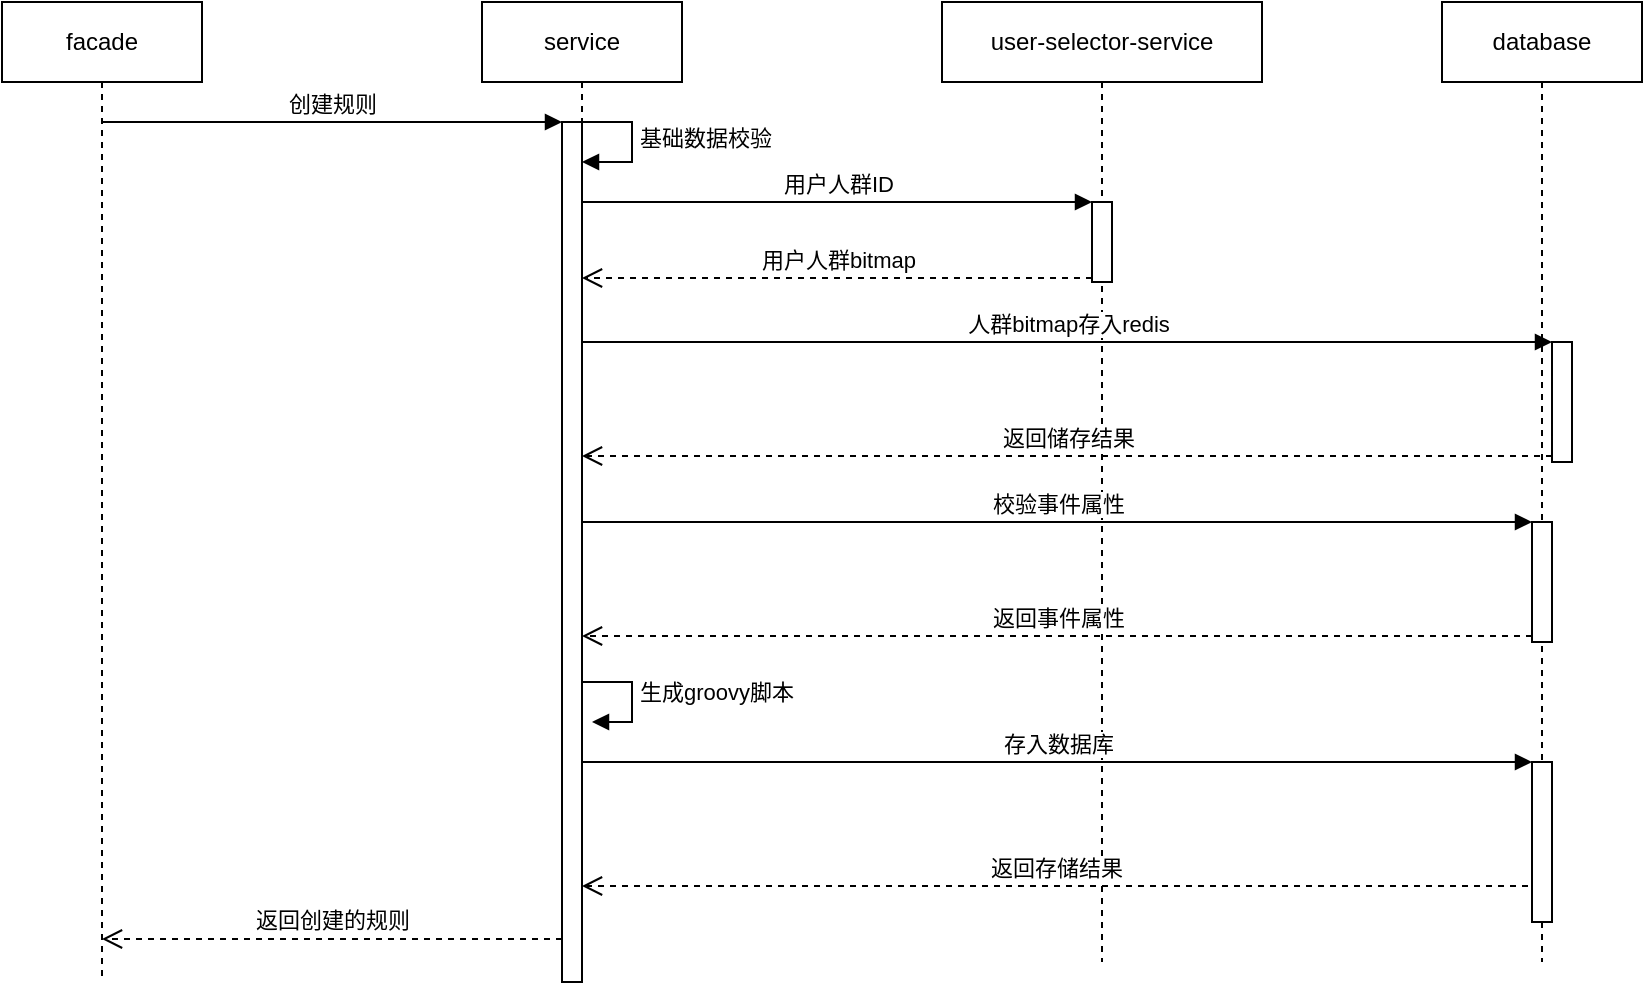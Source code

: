 <mxfile version="20.5.3" type="github">
  <diagram id="GfOiD7L5Lf0xXkd3SCVE" name="第 1 页">
    <mxGraphModel dx="1426" dy="793" grid="1" gridSize="10" guides="1" tooltips="1" connect="1" arrows="1" fold="1" page="1" pageScale="1" pageWidth="3300" pageHeight="4681" math="0" shadow="0">
      <root>
        <mxCell id="0" />
        <mxCell id="1" parent="0" />
        <mxCell id="NvlOek_77_1kg0eh45Kx-1" value="facade" style="shape=umlLifeline;perimeter=lifelinePerimeter;whiteSpace=wrap;html=1;container=1;collapsible=0;recursiveResize=0;outlineConnect=0;" vertex="1" parent="1">
          <mxGeometry x="200" y="120" width="100" height="490" as="geometry" />
        </mxCell>
        <mxCell id="NvlOek_77_1kg0eh45Kx-3" value="service" style="shape=umlLifeline;perimeter=lifelinePerimeter;whiteSpace=wrap;html=1;container=1;collapsible=0;recursiveResize=0;outlineConnect=0;" vertex="1" parent="1">
          <mxGeometry x="440" y="120" width="100" height="480" as="geometry" />
        </mxCell>
        <mxCell id="NvlOek_77_1kg0eh45Kx-23" value="生成groovy脚本" style="edgeStyle=orthogonalEdgeStyle;html=1;align=left;spacingLeft=2;endArrow=block;rounded=0;entryX=1;entryY=0;" edge="1" parent="NvlOek_77_1kg0eh45Kx-3">
          <mxGeometry relative="1" as="geometry">
            <mxPoint x="45" y="340" as="sourcePoint" />
            <Array as="points">
              <mxPoint x="75" y="340" />
            </Array>
            <mxPoint x="55" y="360" as="targetPoint" />
          </mxGeometry>
        </mxCell>
        <mxCell id="NvlOek_77_1kg0eh45Kx-4" value="user-selector-service" style="shape=umlLifeline;perimeter=lifelinePerimeter;whiteSpace=wrap;html=1;container=1;collapsible=0;recursiveResize=0;outlineConnect=0;" vertex="1" parent="1">
          <mxGeometry x="670" y="120" width="160" height="480" as="geometry" />
        </mxCell>
        <mxCell id="NvlOek_77_1kg0eh45Kx-8" value="" style="html=1;points=[];perimeter=orthogonalPerimeter;" vertex="1" parent="NvlOek_77_1kg0eh45Kx-4">
          <mxGeometry x="75" y="100" width="10" height="40" as="geometry" />
        </mxCell>
        <mxCell id="NvlOek_77_1kg0eh45Kx-6" value="创建规则" style="html=1;verticalAlign=bottom;endArrow=block;entryX=0;entryY=0;rounded=0;" edge="1" target="NvlOek_77_1kg0eh45Kx-5" parent="1" source="NvlOek_77_1kg0eh45Kx-1">
          <mxGeometry relative="1" as="geometry">
            <mxPoint x="415" y="230" as="sourcePoint" />
          </mxGeometry>
        </mxCell>
        <mxCell id="NvlOek_77_1kg0eh45Kx-7" value="返回创建的规则" style="html=1;verticalAlign=bottom;endArrow=open;dashed=1;endSize=8;exitX=0;exitY=0.95;rounded=0;" edge="1" source="NvlOek_77_1kg0eh45Kx-5" parent="1" target="NvlOek_77_1kg0eh45Kx-1">
          <mxGeometry relative="1" as="geometry">
            <mxPoint x="415" y="306" as="targetPoint" />
          </mxGeometry>
        </mxCell>
        <mxCell id="NvlOek_77_1kg0eh45Kx-10" value="用户人群bitmap" style="html=1;verticalAlign=bottom;endArrow=open;dashed=1;endSize=8;exitX=0;exitY=0.95;rounded=0;" edge="1" source="NvlOek_77_1kg0eh45Kx-8" parent="1" target="NvlOek_77_1kg0eh45Kx-3">
          <mxGeometry relative="1" as="geometry">
            <mxPoint x="675" y="316" as="targetPoint" />
          </mxGeometry>
        </mxCell>
        <mxCell id="NvlOek_77_1kg0eh45Kx-9" value="用户人群ID" style="html=1;verticalAlign=bottom;endArrow=block;entryX=0;entryY=0;rounded=0;" edge="1" target="NvlOek_77_1kg0eh45Kx-8" parent="1" source="NvlOek_77_1kg0eh45Kx-3">
          <mxGeometry relative="1" as="geometry">
            <mxPoint x="675" y="240" as="sourcePoint" />
          </mxGeometry>
        </mxCell>
        <mxCell id="NvlOek_77_1kg0eh45Kx-13" value="database" style="shape=umlLifeline;perimeter=lifelinePerimeter;whiteSpace=wrap;html=1;container=1;collapsible=0;recursiveResize=0;outlineConnect=0;" vertex="1" parent="1">
          <mxGeometry x="920" y="120" width="100" height="480" as="geometry" />
        </mxCell>
        <mxCell id="NvlOek_77_1kg0eh45Kx-15" value="" style="html=1;points=[];perimeter=orthogonalPerimeter;" vertex="1" parent="NvlOek_77_1kg0eh45Kx-13">
          <mxGeometry x="55" y="170" width="10" height="60" as="geometry" />
        </mxCell>
        <mxCell id="NvlOek_77_1kg0eh45Kx-24" value="" style="html=1;points=[];perimeter=orthogonalPerimeter;" vertex="1" parent="NvlOek_77_1kg0eh45Kx-13">
          <mxGeometry x="45" y="380" width="10" height="80" as="geometry" />
        </mxCell>
        <mxCell id="NvlOek_77_1kg0eh45Kx-31" value="" style="html=1;points=[];perimeter=orthogonalPerimeter;" vertex="1" parent="NvlOek_77_1kg0eh45Kx-13">
          <mxGeometry x="45" y="260" width="10" height="60" as="geometry" />
        </mxCell>
        <mxCell id="NvlOek_77_1kg0eh45Kx-16" value="人群bitmap存入redis" style="html=1;verticalAlign=bottom;endArrow=block;entryX=0;entryY=0;rounded=0;" edge="1" target="NvlOek_77_1kg0eh45Kx-15" parent="1" source="NvlOek_77_1kg0eh45Kx-3">
          <mxGeometry relative="1" as="geometry">
            <mxPoint x="895" y="300" as="sourcePoint" />
          </mxGeometry>
        </mxCell>
        <mxCell id="NvlOek_77_1kg0eh45Kx-17" value="返回储存结果" style="html=1;verticalAlign=bottom;endArrow=open;dashed=1;endSize=8;exitX=0;exitY=0.95;rounded=0;" edge="1" source="NvlOek_77_1kg0eh45Kx-15" parent="1" target="NvlOek_77_1kg0eh45Kx-3">
          <mxGeometry relative="1" as="geometry">
            <mxPoint x="870" y="370" as="targetPoint" />
          </mxGeometry>
        </mxCell>
        <mxCell id="NvlOek_77_1kg0eh45Kx-25" value="存入数据库" style="html=1;verticalAlign=bottom;endArrow=block;entryX=0;entryY=0;rounded=0;" edge="1" target="NvlOek_77_1kg0eh45Kx-24" parent="1" source="NvlOek_77_1kg0eh45Kx-3">
          <mxGeometry relative="1" as="geometry">
            <mxPoint x="895" y="500" as="sourcePoint" />
          </mxGeometry>
        </mxCell>
        <mxCell id="NvlOek_77_1kg0eh45Kx-26" value="返回存储结果" style="html=1;verticalAlign=bottom;endArrow=open;dashed=1;endSize=8;exitX=-0.2;exitY=0.775;rounded=0;exitDx=0;exitDy=0;exitPerimeter=0;" edge="1" source="NvlOek_77_1kg0eh45Kx-24" parent="1" target="NvlOek_77_1kg0eh45Kx-3">
          <mxGeometry relative="1" as="geometry">
            <mxPoint x="895" y="576" as="targetPoint" />
          </mxGeometry>
        </mxCell>
        <mxCell id="NvlOek_77_1kg0eh45Kx-5" value="" style="html=1;points=[];perimeter=orthogonalPerimeter;" vertex="1" parent="1">
          <mxGeometry x="480" y="180" width="10" height="430" as="geometry" />
        </mxCell>
        <mxCell id="NvlOek_77_1kg0eh45Kx-30" value="基础数据校验" style="edgeStyle=orthogonalEdgeStyle;html=1;align=left;spacingLeft=2;endArrow=block;rounded=0;entryX=1;entryY=0;" edge="1" parent="1">
          <mxGeometry relative="1" as="geometry">
            <mxPoint x="485" y="180" as="sourcePoint" />
            <Array as="points">
              <mxPoint x="515" y="180" />
            </Array>
            <mxPoint x="490" y="200" as="targetPoint" />
          </mxGeometry>
        </mxCell>
        <mxCell id="NvlOek_77_1kg0eh45Kx-32" value="校验事件属性" style="html=1;verticalAlign=bottom;endArrow=block;entryX=0;entryY=0;rounded=0;" edge="1" target="NvlOek_77_1kg0eh45Kx-31" parent="1" source="NvlOek_77_1kg0eh45Kx-3">
          <mxGeometry relative="1" as="geometry">
            <mxPoint x="895" y="390" as="sourcePoint" />
          </mxGeometry>
        </mxCell>
        <mxCell id="NvlOek_77_1kg0eh45Kx-33" value="返回事件属性" style="html=1;verticalAlign=bottom;endArrow=open;dashed=1;endSize=8;exitX=0;exitY=0.95;rounded=0;" edge="1" source="NvlOek_77_1kg0eh45Kx-31" parent="1" target="NvlOek_77_1kg0eh45Kx-3">
          <mxGeometry relative="1" as="geometry">
            <mxPoint x="895" y="466" as="targetPoint" />
          </mxGeometry>
        </mxCell>
      </root>
    </mxGraphModel>
  </diagram>
</mxfile>
